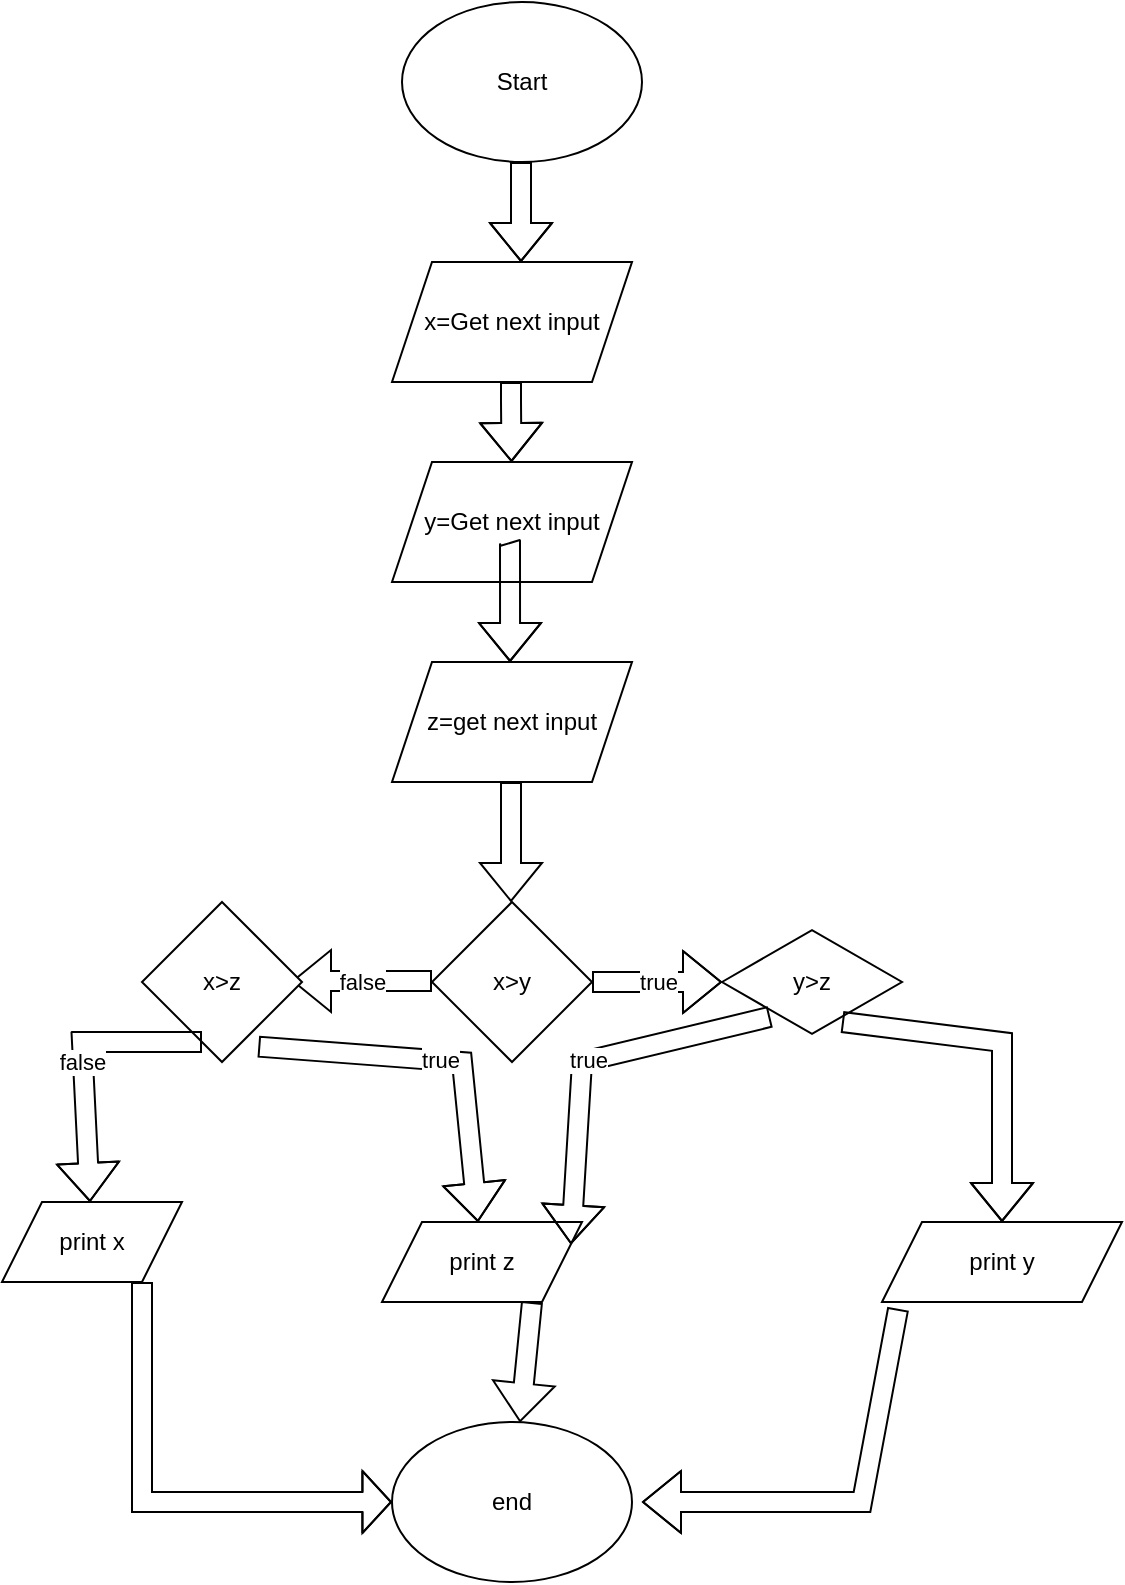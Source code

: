 <mxfile version="20.5.2" type="device" pages="9"><diagram id="-dMUad-YNCUup-ZKUG0Q" name="Page-1"><mxGraphModel dx="1038" dy="571" grid="1" gridSize="10" guides="1" tooltips="1" connect="1" arrows="1" fold="1" page="1" pageScale="1" pageWidth="850" pageHeight="1100" math="0" shadow="0"><root><mxCell id="0"/><mxCell id="1" parent="0"/><mxCell id="Z3Kh3vRhXJG_Rmbaeol9-1" value="Start" style="ellipse;whiteSpace=wrap;html=1;" parent="1" vertex="1"><mxGeometry x="310" y="20" width="120" height="80" as="geometry"/></mxCell><mxCell id="Z3Kh3vRhXJG_Rmbaeol9-5" value="" style="shape=flexArrow;endArrow=classic;html=1;rounded=0;" parent="1" edge="1"><mxGeometry width="50" height="50" relative="1" as="geometry"><mxPoint x="369.5" y="100" as="sourcePoint"/><mxPoint x="369.5" y="150" as="targetPoint"/><Array as="points"><mxPoint x="369.5" y="120"/></Array></mxGeometry></mxCell><mxCell id="Z3Kh3vRhXJG_Rmbaeol9-6" value="x=Get next input" style="shape=parallelogram;perimeter=parallelogramPerimeter;whiteSpace=wrap;html=1;fixedSize=1;" parent="1" vertex="1"><mxGeometry x="305" y="150" width="120" height="60" as="geometry"/></mxCell><mxCell id="Z3Kh3vRhXJG_Rmbaeol9-7" value="" style="shape=flexArrow;endArrow=classic;html=1;rounded=0;" parent="1" target="Z3Kh3vRhXJG_Rmbaeol9-8" edge="1"><mxGeometry width="50" height="50" relative="1" as="geometry"><mxPoint x="364.5" y="210" as="sourcePoint"/><mxPoint x="364.5" y="260" as="targetPoint"/><Array as="points"><mxPoint x="364.5" y="220"/></Array></mxGeometry></mxCell><mxCell id="Z3Kh3vRhXJG_Rmbaeol9-8" value="y=Get next input" style="shape=parallelogram;perimeter=parallelogramPerimeter;whiteSpace=wrap;html=1;fixedSize=1;" parent="1" vertex="1"><mxGeometry x="305" y="250" width="120" height="60" as="geometry"/></mxCell><mxCell id="Z3Kh3vRhXJG_Rmbaeol9-9" value="" style="shape=flexArrow;endArrow=classic;html=1;rounded=0;entryX=0.492;entryY=0;entryDx=0;entryDy=0;entryPerimeter=0;" parent="1" target="Z3Kh3vRhXJG_Rmbaeol9-10" edge="1"><mxGeometry width="50" height="50" relative="1" as="geometry"><mxPoint x="364" y="290" as="sourcePoint"/><mxPoint x="364" y="330" as="targetPoint"/><Array as="points"><mxPoint x="370" y="310"/><mxPoint x="364" y="290"/></Array></mxGeometry></mxCell><mxCell id="Z3Kh3vRhXJG_Rmbaeol9-10" value="z=get next input" style="shape=parallelogram;perimeter=parallelogramPerimeter;whiteSpace=wrap;html=1;fixedSize=1;" parent="1" vertex="1"><mxGeometry x="305" y="350" width="120" height="60" as="geometry"/></mxCell><mxCell id="Z3Kh3vRhXJG_Rmbaeol9-11" value="" style="shape=flexArrow;endArrow=classic;html=1;rounded=0;" parent="1" edge="1"><mxGeometry width="50" height="50" relative="1" as="geometry"><mxPoint x="364.5" y="410" as="sourcePoint"/><mxPoint x="364.5" y="470" as="targetPoint"/></mxGeometry></mxCell><mxCell id="Z3Kh3vRhXJG_Rmbaeol9-14" value="x&amp;gt;y" style="rhombus;whiteSpace=wrap;html=1;" parent="1" vertex="1"><mxGeometry x="325" y="470" width="80" height="80" as="geometry"/></mxCell><mxCell id="Z3Kh3vRhXJG_Rmbaeol9-16" value="true" style="shape=flexArrow;endArrow=classic;html=1;rounded=0;" parent="1" edge="1"><mxGeometry width="50" height="50" relative="1" as="geometry"><mxPoint x="405" y="510" as="sourcePoint"/><mxPoint x="470" y="510" as="targetPoint"/><Array as="points"><mxPoint x="430" y="510"/></Array></mxGeometry></mxCell><mxCell id="Z3Kh3vRhXJG_Rmbaeol9-17" value="y&amp;gt;z" style="html=1;whiteSpace=wrap;aspect=fixed;shape=isoRectangle;" parent="1" vertex="1"><mxGeometry x="470" y="483" width="90" height="54" as="geometry"/></mxCell><mxCell id="Z3Kh3vRhXJG_Rmbaeol9-20" value="false" style="shape=flexArrow;endArrow=classic;html=1;rounded=0;" parent="1" edge="1"><mxGeometry width="50" height="50" relative="1" as="geometry"><mxPoint x="325" y="509.5" as="sourcePoint"/><mxPoint x="255" y="509.5" as="targetPoint"/></mxGeometry></mxCell><mxCell id="Z3Kh3vRhXJG_Rmbaeol9-21" value="x&amp;gt;z" style="rhombus;whiteSpace=wrap;html=1;" parent="1" vertex="1"><mxGeometry x="180" y="470" width="80" height="80" as="geometry"/></mxCell><mxCell id="Z3Kh3vRhXJG_Rmbaeol9-25" value="true" style="shape=flexArrow;endArrow=classic;html=1;rounded=0;exitX=0.727;exitY=0.904;exitDx=0;exitDy=0;exitPerimeter=0;" parent="1" source="Z3Kh3vRhXJG_Rmbaeol9-21" target="Z3Kh3vRhXJG_Rmbaeol9-26" edge="1"><mxGeometry width="50" height="50" relative="1" as="geometry"><mxPoint x="219.5" y="550" as="sourcePoint"/><mxPoint x="340" y="660" as="targetPoint"/><Array as="points"><mxPoint x="340" y="550"/></Array></mxGeometry></mxCell><mxCell id="Z3Kh3vRhXJG_Rmbaeol9-26" value="print z" style="shape=parallelogram;perimeter=parallelogramPerimeter;whiteSpace=wrap;html=1;fixedSize=1;" parent="1" vertex="1"><mxGeometry x="300" y="630" width="100" height="40" as="geometry"/></mxCell><mxCell id="Z3Kh3vRhXJG_Rmbaeol9-27" value="false" style="shape=flexArrow;endArrow=classic;html=1;rounded=0;" parent="1" target="Z3Kh3vRhXJG_Rmbaeol9-28" edge="1"><mxGeometry width="50" height="50" relative="1" as="geometry"><mxPoint x="210" y="540" as="sourcePoint"/><mxPoint x="170" y="630" as="targetPoint"/><Array as="points"><mxPoint x="150" y="540"/></Array></mxGeometry></mxCell><mxCell id="Z3Kh3vRhXJG_Rmbaeol9-28" value="print x" style="shape=parallelogram;perimeter=parallelogramPerimeter;whiteSpace=wrap;html=1;fixedSize=1;" parent="1" vertex="1"><mxGeometry x="110" y="620" width="90" height="40" as="geometry"/></mxCell><mxCell id="Z3Kh3vRhXJG_Rmbaeol9-30" value="true" style="shape=flexArrow;endArrow=classic;html=1;rounded=0;entryX=1;entryY=0.25;entryDx=0;entryDy=0;exitX=0.268;exitY=0.823;exitDx=0;exitDy=0;exitPerimeter=0;" parent="1" source="Z3Kh3vRhXJG_Rmbaeol9-17" target="Z3Kh3vRhXJG_Rmbaeol9-26" edge="1"><mxGeometry width="50" height="50" relative="1" as="geometry"><mxPoint x="470" y="600" as="sourcePoint"/><mxPoint x="520" y="550" as="targetPoint"/><Array as="points"><mxPoint x="400" y="550"/></Array></mxGeometry></mxCell><mxCell id="Z3Kh3vRhXJG_Rmbaeol9-32" value="" style="shape=flexArrow;endArrow=classic;html=1;rounded=0;" parent="1" target="Z3Kh3vRhXJG_Rmbaeol9-33" edge="1"><mxGeometry width="50" height="50" relative="1" as="geometry"><mxPoint x="530" y="530" as="sourcePoint"/><mxPoint x="610" y="640" as="targetPoint"/><Array as="points"><mxPoint x="610" y="540"/></Array></mxGeometry></mxCell><mxCell id="Z3Kh3vRhXJG_Rmbaeol9-33" value="print y" style="shape=parallelogram;perimeter=parallelogramPerimeter;whiteSpace=wrap;html=1;fixedSize=1;" parent="1" vertex="1"><mxGeometry x="550" y="630" width="120" height="40" as="geometry"/></mxCell><mxCell id="Z3Kh3vRhXJG_Rmbaeol9-34" value="" style="shape=flexArrow;endArrow=classic;html=1;rounded=0;width=10;endSize=4.43;" parent="1" target="Z3Kh3vRhXJG_Rmbaeol9-35" edge="1"><mxGeometry width="50" height="50" relative="1" as="geometry"><mxPoint x="180" y="660" as="sourcePoint"/><mxPoint x="280" y="750" as="targetPoint"/><Array as="points"><mxPoint x="180" y="770"/></Array></mxGeometry></mxCell><mxCell id="Z3Kh3vRhXJG_Rmbaeol9-35" value="end" style="ellipse;whiteSpace=wrap;html=1;" parent="1" vertex="1"><mxGeometry x="305" y="730" width="120" height="80" as="geometry"/></mxCell><mxCell id="Z3Kh3vRhXJG_Rmbaeol9-36" value="" style="shape=flexArrow;endArrow=classic;html=1;rounded=0;exitX=0.067;exitY=1.085;exitDx=0;exitDy=0;exitPerimeter=0;" parent="1" source="Z3Kh3vRhXJG_Rmbaeol9-33" edge="1"><mxGeometry width="50" height="50" relative="1" as="geometry"><mxPoint x="520" y="740" as="sourcePoint"/><mxPoint x="430" y="770" as="targetPoint"/><Array as="points"><mxPoint x="540" y="770"/></Array></mxGeometry></mxCell><mxCell id="Z3Kh3vRhXJG_Rmbaeol9-37" value="" style="shape=flexArrow;endArrow=classic;html=1;rounded=0;exitX=0.75;exitY=1;exitDx=0;exitDy=0;" parent="1" source="Z3Kh3vRhXJG_Rmbaeol9-26" target="Z3Kh3vRhXJG_Rmbaeol9-35" edge="1"><mxGeometry width="50" height="50" relative="1" as="geometry"><mxPoint x="400" y="620" as="sourcePoint"/><mxPoint x="450" y="570" as="targetPoint"/></mxGeometry></mxCell></root></mxGraphModel></diagram><diagram id="rH_0qBGFqx-pp1m3YfpV" name="Page-2"><mxGraphModel dx="1038" dy="571" grid="1" gridSize="10" guides="1" tooltips="1" connect="1" arrows="1" fold="1" page="1" pageScale="1" pageWidth="850" pageHeight="1100" math="0" shadow="0"><root><mxCell id="0"/><mxCell id="1" parent="0"/><mxCell id="4qrjw7hXALjCxkHHjWaT-1" value="begin" style="ellipse;whiteSpace=wrap;html=1;" parent="1" vertex="1"><mxGeometry x="305" y="10" width="120" height="60" as="geometry"/></mxCell><mxCell id="4qrjw7hXALjCxkHHjWaT-6" value="intput x" style="shape=parallelogram;perimeter=parallelogramPerimeter;whiteSpace=wrap;html=1;fixedSize=1;" parent="1" vertex="1"><mxGeometry x="305" y="120" width="120" height="60" as="geometry"/></mxCell><mxCell id="4qrjw7hXALjCxkHHjWaT-8" value="input y" style="shape=parallelogram;perimeter=parallelogramPerimeter;whiteSpace=wrap;html=1;fixedSize=1;" parent="1" vertex="1"><mxGeometry x="300" y="230" width="120.5" height="40" as="geometry"/></mxCell><mxCell id="TpC70jfWWfwoQWkagWpw-7" value="" style="shape=flexArrow;endArrow=classic;html=1;rounded=0;" parent="1" edge="1"><mxGeometry width="50" height="50" relative="1" as="geometry"><mxPoint x="364.5" y="70" as="sourcePoint"/><mxPoint x="364.5" y="120" as="targetPoint"/></mxGeometry></mxCell><mxCell id="Qd5fKWlh0Zfi6cQz8J4T-1" value="" style="shape=flexArrow;endArrow=classic;html=1;rounded=0;" parent="1" edge="1"><mxGeometry width="50" height="50" relative="1" as="geometry"><mxPoint x="359.75" y="180" as="sourcePoint"/><mxPoint x="359.75" y="230" as="targetPoint"/></mxGeometry></mxCell><mxCell id="Qd5fKWlh0Zfi6cQz8J4T-2" value="" style="shape=flexArrow;endArrow=classic;html=1;rounded=0;" parent="1" target="Qd5fKWlh0Zfi6cQz8J4T-3" edge="1"><mxGeometry width="50" height="50" relative="1" as="geometry"><mxPoint x="359.75" y="270" as="sourcePoint"/><mxPoint x="359.75" y="340" as="targetPoint"/></mxGeometry></mxCell><mxCell id="Qd5fKWlh0Zfi6cQz8J4T-3" value="input x0" style="shape=parallelogram;perimeter=parallelogramPerimeter;whiteSpace=wrap;html=1;fixedSize=1;" parent="1" vertex="1"><mxGeometry x="299.75" y="310" width="120" height="60" as="geometry"/></mxCell><mxCell id="Qd5fKWlh0Zfi6cQz8J4T-4" value="" style="shape=flexArrow;endArrow=classic;html=1;rounded=0;" parent="1" target="Qd5fKWlh0Zfi6cQz8J4T-5" edge="1"><mxGeometry width="50" height="50" relative="1" as="geometry"><mxPoint x="359.25" y="370" as="sourcePoint"/><mxPoint x="359.25" y="420" as="targetPoint"/></mxGeometry></mxCell><mxCell id="Qd5fKWlh0Zfi6cQz8J4T-5" value="intput y0" style="shape=parallelogram;perimeter=parallelogramPerimeter;whiteSpace=wrap;html=1;fixedSize=1;" parent="1" vertex="1"><mxGeometry x="299.25" y="400" width="120" height="50" as="geometry"/></mxCell><mxCell id="Qd5fKWlh0Zfi6cQz8J4T-6" value="" style="shape=flexArrow;endArrow=classic;html=1;rounded=0;" parent="1" target="Qd5fKWlh0Zfi6cQz8J4T-7" edge="1"><mxGeometry width="50" height="50" relative="1" as="geometry"><mxPoint x="358.75" y="450" as="sourcePoint"/><mxPoint x="359" y="500" as="targetPoint"/></mxGeometry></mxCell><mxCell id="Qd5fKWlh0Zfi6cQz8J4T-7" value="input R" style="shape=parallelogram;perimeter=parallelogramPerimeter;whiteSpace=wrap;html=1;fixedSize=1;" parent="1" vertex="1"><mxGeometry x="299" y="490" width="120" height="40" as="geometry"/></mxCell><mxCell id="Qd5fKWlh0Zfi6cQz8J4T-8" value="" style="shape=flexArrow;endArrow=classic;html=1;rounded=0;" parent="1" edge="1"><mxGeometry width="50" height="50" relative="1" as="geometry"><mxPoint x="359.75" y="530" as="sourcePoint"/><mxPoint x="359.825" y="560" as="targetPoint"/></mxGeometry></mxCell><mxCell id="j3hJ7karJ4Jn7bzZDGBa-8" value="" style="edgeStyle=orthogonalEdgeStyle;rounded=0;orthogonalLoop=1;jettySize=auto;html=1;" parent="1" source="d9AHa1paziJcgcGZ6BS4-1" target="j3hJ7karJ4Jn7bzZDGBa-3" edge="1"><mxGeometry relative="1" as="geometry"/></mxCell><mxCell id="d9AHa1paziJcgcGZ6BS4-1" value="sqrt( x-x0)(x-x0)+ (y-y0)(y-y0) ) &amp;lt;=R" style="rhombus;whiteSpace=wrap;html=1;" parent="1" vertex="1"><mxGeometry x="254.25" y="560" width="211" height="170" as="geometry"/></mxCell><mxCell id="OStUtBPOPDzuMTDD2v4w-1" value="" style="shape=flexArrow;endArrow=classic;html=1;rounded=0;" parent="1" edge="1"><mxGeometry width="50" height="50" relative="1" as="geometry"><mxPoint x="465.25" y="644.5" as="sourcePoint"/><mxPoint x="630" y="645" as="targetPoint"/></mxGeometry></mxCell><mxCell id="OStUtBPOPDzuMTDD2v4w-2" value="&amp;nbsp;true" style="edgeLabel;html=1;align=center;verticalAlign=middle;resizable=0;points=[];" parent="OStUtBPOPDzuMTDD2v4w-1" vertex="1" connectable="0"><mxGeometry x="-0.182" relative="1" as="geometry"><mxPoint as="offset"/></mxGeometry></mxCell><mxCell id="j3hJ7karJ4Jn7bzZDGBa-2" value="false" style="shape=flexArrow;endArrow=classic;html=1;rounded=0;" parent="1" target="j3hJ7karJ4Jn7bzZDGBa-3" edge="1"><mxGeometry width="50" height="50" relative="1" as="geometry"><mxPoint x="254.25" y="644.5" as="sourcePoint"/><mxPoint x="164.25" y="644.5" as="targetPoint"/></mxGeometry></mxCell><mxCell id="j3hJ7karJ4Jn7bzZDGBa-3" value="print a outside the circle" style="shape=parallelogram;perimeter=parallelogramPerimeter;whiteSpace=wrap;html=1;fixedSize=1;" parent="1" vertex="1"><mxGeometry x="104.25" y="614.5" width="120" height="60" as="geometry"/></mxCell><mxCell id="j3hJ7karJ4Jn7bzZDGBa-4" value="" style="shape=flexArrow;endArrow=classic;html=1;rounded=0;entryX=0.035;entryY=0.697;entryDx=0;entryDy=0;entryPerimeter=0;" parent="1" target="j3hJ7karJ4Jn7bzZDGBa-7" edge="1"><mxGeometry width="50" height="50" relative="1" as="geometry"><mxPoint x="163.75" y="674.5" as="sourcePoint"/><mxPoint x="350" y="920" as="targetPoint"/><Array as="points"><mxPoint x="160" y="936"/></Array></mxGeometry></mxCell><mxCell id="j3hJ7karJ4Jn7bzZDGBa-7" value="end" style="ellipse;whiteSpace=wrap;html=1;" parent="1" vertex="1"><mxGeometry x="320" y="880" width="120" height="80" as="geometry"/></mxCell><mxCell id="VfB0Q8qTkAyt0d12sZVM-4" value="sqrt( x-x0)(x-x0)+ (y-y0)(y-y0) ) =R" style="rhombus;whiteSpace=wrap;html=1;" parent="1" vertex="1"><mxGeometry x="620" y="586.75" width="140" height="115.5" as="geometry"/></mxCell><mxCell id="VfB0Q8qTkAyt0d12sZVM-5" value="true" style="shape=flexArrow;endArrow=classic;html=1;rounded=0;width=14;endSize=5.09;" parent="1" target="VfB0Q8qTkAyt0d12sZVM-6" edge="1"><mxGeometry width="50" height="50" relative="1" as="geometry"><mxPoint x="750" y="660" as="sourcePoint"/><mxPoint x="750.5" y="777.75" as="targetPoint"/><Array as="points"/></mxGeometry></mxCell><mxCell id="VfB0Q8qTkAyt0d12sZVM-6" value="print A on the circle" style="shape=parallelogram;perimeter=parallelogramPerimeter;whiteSpace=wrap;html=1;fixedSize=1;" parent="1" vertex="1"><mxGeometry x="690.5" y="747.75" width="120" height="60" as="geometry"/></mxCell><mxCell id="VfB0Q8qTkAyt0d12sZVM-7" value="" style="shape=flexArrow;endArrow=classic;html=1;rounded=0;" parent="1" target="VfB0Q8qTkAyt0d12sZVM-8" edge="1"><mxGeometry width="50" height="50" relative="1" as="geometry"><mxPoint x="640" y="660" as="sourcePoint"/><mxPoint x="640" y="740" as="targetPoint"/><Array as="points"><mxPoint x="640" y="680"/></Array></mxGeometry></mxCell><mxCell id="VfB0Q8qTkAyt0d12sZVM-8" value="print A inside the circle" style="shape=parallelogram;perimeter=parallelogramPerimeter;whiteSpace=wrap;html=1;fixedSize=1;" parent="1" vertex="1"><mxGeometry x="570.5" y="747.75" width="120" height="60" as="geometry"/></mxCell><mxCell id="VfB0Q8qTkAyt0d12sZVM-10" value="" style="shape=flexArrow;endArrow=classic;html=1;rounded=0;entryX=0.983;entryY=0.332;entryDx=0;entryDy=0;entryPerimeter=0;" parent="1" target="j3hJ7karJ4Jn7bzZDGBa-7" edge="1"><mxGeometry width="50" height="50" relative="1" as="geometry"><mxPoint x="620" y="807.75" as="sourcePoint"/><mxPoint x="620.5" y="877.75" as="targetPoint"/><Array as="points"><mxPoint x="620" y="907"/></Array></mxGeometry></mxCell><mxCell id="VfB0Q8qTkAyt0d12sZVM-11" value="" style="shape=flexArrow;endArrow=classic;html=1;rounded=0;entryX=0.983;entryY=0.703;entryDx=0;entryDy=0;entryPerimeter=0;" parent="1" target="j3hJ7karJ4Jn7bzZDGBa-7" edge="1"><mxGeometry width="50" height="50" relative="1" as="geometry"><mxPoint x="740" y="807.75" as="sourcePoint"/><mxPoint x="740" y="970" as="targetPoint"/><Array as="points"><mxPoint x="740" y="940"/></Array></mxGeometry></mxCell></root></mxGraphModel></diagram><diagram id="4691ordx9gCq2oY2Xf3t" name="Page-3"><mxGraphModel dx="1888" dy="571" grid="1" gridSize="10" guides="1" tooltips="1" connect="1" arrows="1" fold="1" page="1" pageScale="1" pageWidth="850" pageHeight="1100" math="0" shadow="0"><root><mxCell id="0"/><mxCell id="1" parent="0"/><mxCell id="KvOe47UsM_935gyaoiIF-2" value="begin" style="ellipse;whiteSpace=wrap;html=1;" parent="1" vertex="1"><mxGeometry x="350" y="30" width="90" height="50" as="geometry"/></mxCell><mxCell id="_gIW0WnEBB_5JYSI4tle-1" value="" style="shape=flexArrow;endArrow=classic;html=1;rounded=0;" parent="1" target="_gIW0WnEBB_5JYSI4tle-2" edge="1"><mxGeometry width="50" height="50" relative="1" as="geometry"><mxPoint x="394.5" y="80" as="sourcePoint"/><mxPoint x="395" y="140" as="targetPoint"/></mxGeometry></mxCell><mxCell id="_gIW0WnEBB_5JYSI4tle-2" value="intput a" style="shape=parallelogram;perimeter=parallelogramPerimeter;whiteSpace=wrap;html=1;fixedSize=1;" parent="1" vertex="1"><mxGeometry x="335" y="110" width="120" height="50" as="geometry"/></mxCell><mxCell id="hf-mg1YDY4uNAomvZfX2-1" value="" style="shape=flexArrow;endArrow=classic;html=1;rounded=0;" parent="1" target="hf-mg1YDY4uNAomvZfX2-2" edge="1"><mxGeometry width="50" height="50" relative="1" as="geometry"><mxPoint x="394.5" y="160" as="sourcePoint"/><mxPoint x="395" y="210" as="targetPoint"/></mxGeometry></mxCell><mxCell id="hf-mg1YDY4uNAomvZfX2-2" value="input b" style="shape=parallelogram;perimeter=parallelogramPerimeter;whiteSpace=wrap;html=1;fixedSize=1;" parent="1" vertex="1"><mxGeometry x="335" y="190" width="120" height="50" as="geometry"/></mxCell><mxCell id="hf-mg1YDY4uNAomvZfX2-3" value="" style="shape=flexArrow;endArrow=classic;html=1;rounded=0;" parent="1" target="hf-mg1YDY4uNAomvZfX2-4" edge="1"><mxGeometry width="50" height="50" relative="1" as="geometry"><mxPoint x="394.5" y="240" as="sourcePoint"/><mxPoint x="395" y="280" as="targetPoint"/></mxGeometry></mxCell><mxCell id="hf-mg1YDY4uNAomvZfX2-4" value="input c" style="shape=parallelogram;perimeter=parallelogramPerimeter;whiteSpace=wrap;html=1;fixedSize=1;" parent="1" vertex="1"><mxGeometry x="335" y="280" width="120" height="50" as="geometry"/></mxCell><mxCell id="hf-mg1YDY4uNAomvZfX2-6" value="" style="shape=flexArrow;endArrow=classic;html=1;rounded=0;" parent="1" target="hf-mg1YDY4uNAomvZfX2-7" edge="1"><mxGeometry width="50" height="50" relative="1" as="geometry"><mxPoint x="390" y="330" as="sourcePoint"/><mxPoint x="390" y="390" as="targetPoint"/></mxGeometry></mxCell><mxCell id="hf-mg1YDY4uNAomvZfX2-7" value="a=0" style="rhombus;whiteSpace=wrap;html=1;" parent="1" vertex="1"><mxGeometry x="350" y="370" width="80" height="60" as="geometry"/></mxCell><mxCell id="qhRrX5GuoAAx9nD5bwlp-1" value="" style="shape=flexArrow;endArrow=classic;html=1;rounded=0;" parent="1" edge="1"><mxGeometry width="50" height="50" relative="1" as="geometry"><mxPoint x="430" y="399.5" as="sourcePoint"/><mxPoint x="490" y="399.5" as="targetPoint"/></mxGeometry></mxCell><mxCell id="wyvV58bGaFARwTp0a5G5-1" value="true" style="edgeStyle=orthogonalEdgeStyle;rounded=0;orthogonalLoop=1;jettySize=auto;html=1;" parent="1" target="hf-mg1YDY4uNAomvZfX2-7" edge="1"><mxGeometry relative="1" as="geometry"><mxPoint x="490" y="400" as="sourcePoint"/></mxGeometry></mxCell><mxCell id="gGs0iL_0rvyNBJmKqoKp-1" value="" style="shape=flexArrow;endArrow=classic;html=1;rounded=0;" parent="1" edge="1"><mxGeometry width="50" height="50" relative="1" as="geometry"><mxPoint x="350" y="399.5" as="sourcePoint"/><mxPoint x="290" y="399.5" as="targetPoint"/></mxGeometry></mxCell><mxCell id="CqxCv4U2H6LbCAHaNVM8-12" value="false" style="edgeLabel;html=1;align=center;verticalAlign=middle;resizable=0;points=[];" parent="gGs0iL_0rvyNBJmKqoKp-1" vertex="1" connectable="0"><mxGeometry x="-0.347" y="1" relative="1" as="geometry"><mxPoint as="offset"/></mxGeometry></mxCell><mxCell id="CqxCv4U2H6LbCAHaNVM8-1" value="delta=b^2-4ac" style="rounded=0;whiteSpace=wrap;html=1;" parent="1" vertex="1"><mxGeometry x="170" y="370" width="120" height="60" as="geometry"/></mxCell><mxCell id="CqxCv4U2H6LbCAHaNVM8-5" value="" style="shape=flexArrow;endArrow=classic;html=1;rounded=0;" parent="1" edge="1"><mxGeometry width="50" height="50" relative="1" as="geometry"><mxPoint x="250" y="430" as="sourcePoint"/><mxPoint x="250" y="490" as="targetPoint"/></mxGeometry></mxCell><mxCell id="CqxCv4U2H6LbCAHaNVM8-6" value="delta&amp;gt;0" style="rhombus;whiteSpace=wrap;html=1;" parent="1" vertex="1"><mxGeometry x="210" y="490" width="80" height="80" as="geometry"/></mxCell><mxCell id="CqxCv4U2H6LbCAHaNVM8-7" value="" style="shape=flexArrow;endArrow=classic;html=1;rounded=0;" parent="1" edge="1"><mxGeometry width="50" height="50" relative="1" as="geometry"><mxPoint x="290" y="529.5" as="sourcePoint"/><mxPoint x="340" y="530" as="targetPoint"/></mxGeometry></mxCell><mxCell id="CqxCv4U2H6LbCAHaNVM8-13" value="true" style="edgeLabel;html=1;align=center;verticalAlign=middle;resizable=0;points=[];" parent="CqxCv4U2H6LbCAHaNVM8-7" vertex="1" connectable="0"><mxGeometry x="-0.424" y="1" relative="1" as="geometry"><mxPoint as="offset"/></mxGeometry></mxCell><mxCell id="CqxCv4U2H6LbCAHaNVM8-8" value="x=-b/c" style="rounded=0;whiteSpace=wrap;html=1;" parent="1" vertex="1"><mxGeometry x="490" y="370" width="120" height="60" as="geometry"/></mxCell><mxCell id="CqxCv4U2H6LbCAHaNVM8-9" value="x1=(-b+sqrt(delta))/(2a)&lt;br&gt;x2=(-b-sqrt(delta))/(2a)" style="rounded=0;whiteSpace=wrap;html=1;" parent="1" vertex="1"><mxGeometry x="340" y="500" width="150" height="60" as="geometry"/></mxCell><mxCell id="CqxCv4U2H6LbCAHaNVM8-11" value="false" style="shape=singleArrow;whiteSpace=wrap;html=1;arrowWidth=0.4;arrowSize=0.4;rotation=-180;" parent="1" vertex="1"><mxGeometry x="150" y="515" width="60" height="30" as="geometry"/></mxCell><mxCell id="CqxCv4U2H6LbCAHaNVM8-14" value="delta=0" style="rhombus;whiteSpace=wrap;html=1;" parent="1" vertex="1"><mxGeometry x="70" y="490" width="80" height="80" as="geometry"/></mxCell><mxCell id="CqxCv4U2H6LbCAHaNVM8-15" value="" style="shape=flexArrow;endArrow=classic;html=1;rounded=0;" parent="1" edge="1"><mxGeometry width="50" height="50" relative="1" as="geometry"><mxPoint x="109.5" y="570" as="sourcePoint"/><mxPoint x="109.5" y="630" as="targetPoint"/></mxGeometry></mxCell><mxCell id="CqxCv4U2H6LbCAHaNVM8-16" value="false" style="edgeLabel;html=1;align=center;verticalAlign=middle;resizable=0;points=[];" parent="CqxCv4U2H6LbCAHaNVM8-15" vertex="1" connectable="0"><mxGeometry x="-0.647" y="-1" relative="1" as="geometry"><mxPoint as="offset"/></mxGeometry></mxCell><mxCell id="CqxCv4U2H6LbCAHaNVM8-20" value="" style="shape=flexArrow;endArrow=classic;html=1;rounded=0;" parent="1" edge="1"><mxGeometry width="50" height="50" relative="1" as="geometry"><mxPoint x="70" y="529.5" as="sourcePoint"/><mxPoint x="40" y="630" as="targetPoint"/><Array as="points"><mxPoint x="40" y="530"/></Array></mxGeometry></mxCell><mxCell id="CqxCv4U2H6LbCAHaNVM8-22" value="true" style="edgeLabel;html=1;align=center;verticalAlign=middle;resizable=0;points=[];" parent="CqxCv4U2H6LbCAHaNVM8-20" vertex="1" connectable="0"><mxGeometry x="-0.068" y="4" relative="1" as="geometry"><mxPoint as="offset"/></mxGeometry></mxCell><mxCell id="CqxCv4U2H6LbCAHaNVM8-21" value="x=-b/2a" style="rounded=0;whiteSpace=wrap;html=1;" parent="1" vertex="1"><mxGeometry x="-10" y="630" width="80" height="60" as="geometry"/></mxCell><mxCell id="CqxCv4U2H6LbCAHaNVM8-23" value="&lt;br&gt;&lt;span style=&quot;color: rgb(0, 0, 0); font-family: Helvetica; font-size: 12px; font-style: normal; font-variant-ligatures: normal; font-variant-caps: normal; font-weight: 400; letter-spacing: normal; orphans: 2; text-align: center; text-indent: 0px; text-transform: none; widows: 2; word-spacing: 0px; -webkit-text-stroke-width: 0px; background-color: rgb(248, 249, 250); text-decoration-thickness: initial; text-decoration-style: initial; text-decoration-color: initial; float: none; display: inline !important;&quot;&gt;x1=(-b+i*sqrt(delta))/(2a)&lt;/span&gt;&lt;br style=&quot;color: rgb(0, 0, 0); font-family: Helvetica; font-size: 12px; font-style: normal; font-variant-ligatures: normal; font-variant-caps: normal; font-weight: 400; letter-spacing: normal; orphans: 2; text-align: center; text-indent: 0px; text-transform: none; widows: 2; word-spacing: 0px; -webkit-text-stroke-width: 0px; background-color: rgb(248, 249, 250); text-decoration-thickness: initial; text-decoration-style: initial; text-decoration-color: initial;&quot;&gt;&lt;span style=&quot;color: rgb(0, 0, 0); font-family: Helvetica; font-size: 12px; font-style: normal; font-variant-ligatures: normal; font-variant-caps: normal; font-weight: 400; letter-spacing: normal; orphans: 2; text-align: center; text-indent: 0px; text-transform: none; widows: 2; word-spacing: 0px; -webkit-text-stroke-width: 0px; background-color: rgb(248, 249, 250); text-decoration-thickness: initial; text-decoration-style: initial; text-decoration-color: initial; float: none; display: inline !important;&quot;&gt;x2=(-b-i*sqrt(delta))/(2a)&lt;/span&gt;&lt;br&gt;" style="rounded=0;whiteSpace=wrap;html=1;" parent="1" vertex="1"><mxGeometry x="90" y="630" width="140" height="60" as="geometry"/></mxCell><mxCell id="CqxCv4U2H6LbCAHaNVM8-24" value="" style="shape=flexArrow;endArrow=classic;html=1;rounded=0;" parent="1" target="CqxCv4U2H6LbCAHaNVM8-29" edge="1"><mxGeometry width="50" height="50" relative="1" as="geometry"><mxPoint x="29.5" y="690" as="sourcePoint"/><mxPoint x="29.5" y="760" as="targetPoint"/><Array as="points"><mxPoint x="30" y="840"/></Array></mxGeometry></mxCell><mxCell id="CqxCv4U2H6LbCAHaNVM8-25" value="" style="shape=flexArrow;endArrow=classic;html=1;rounded=0;" parent="1" edge="1"><mxGeometry width="50" height="50" relative="1" as="geometry"><mxPoint x="560" y="430" as="sourcePoint"/><mxPoint x="390" y="840" as="targetPoint"/><Array as="points"><mxPoint x="560" y="440"/><mxPoint x="560" y="840"/></Array></mxGeometry></mxCell><mxCell id="CqxCv4U2H6LbCAHaNVM8-26" value="" style="shape=flexArrow;endArrow=classic;html=1;rounded=0;exitX=1;exitY=0.5;exitDx=0;exitDy=0;" parent="1" source="CqxCv4U2H6LbCAHaNVM8-23" target="CqxCv4U2H6LbCAHaNVM8-27" edge="1"><mxGeometry width="50" height="50" relative="1" as="geometry"><mxPoint x="230" y="690" as="sourcePoint"/><mxPoint x="280" y="660" as="targetPoint"/></mxGeometry></mxCell><mxCell id="CqxCv4U2H6LbCAHaNVM8-27" value="printf x1&lt;br&gt;printf x2" style="shape=parallelogram;perimeter=parallelogramPerimeter;whiteSpace=wrap;html=1;fixedSize=1;" parent="1" vertex="1"><mxGeometry x="350" y="630" width="120" height="60" as="geometry"/></mxCell><mxCell id="CqxCv4U2H6LbCAHaNVM8-28" value="" style="shape=flexArrow;endArrow=classic;html=1;rounded=0;entryX=0.343;entryY=0.017;entryDx=0;entryDy=0;entryPerimeter=0;width=23;endSize=9.18;exitX=0.347;exitY=1.037;exitDx=0;exitDy=0;exitPerimeter=0;" parent="1" source="CqxCv4U2H6LbCAHaNVM8-9" target="CqxCv4U2H6LbCAHaNVM8-27" edge="1"><mxGeometry width="50" height="50" relative="1" as="geometry"><mxPoint x="390" y="610" as="sourcePoint"/><mxPoint x="440" y="560" as="targetPoint"/></mxGeometry></mxCell><mxCell id="CqxCv4U2H6LbCAHaNVM8-29" value="print x" style="shape=parallelogram;perimeter=parallelogramPerimeter;whiteSpace=wrap;html=1;fixedSize=1;" parent="1" vertex="1"><mxGeometry x="270" y="810" width="120" height="60" as="geometry"/></mxCell><mxCell id="CqxCv4U2H6LbCAHaNVM8-31" value="end" style="ellipse;whiteSpace=wrap;html=1;" parent="1" vertex="1"><mxGeometry x="270" y="950" width="120" height="80" as="geometry"/></mxCell><mxCell id="CqxCv4U2H6LbCAHaNVM8-32" value="" style="shape=flexArrow;endArrow=classic;html=1;rounded=0;entryX=0.5;entryY=0;entryDx=0;entryDy=0;exitX=0.5;exitY=1;exitDx=0;exitDy=0;" parent="1" source="CqxCv4U2H6LbCAHaNVM8-29" target="CqxCv4U2H6LbCAHaNVM8-31" edge="1"><mxGeometry width="50" height="50" relative="1" as="geometry"><mxPoint x="310" y="930" as="sourcePoint"/><mxPoint x="360" y="880" as="targetPoint"/></mxGeometry></mxCell><mxCell id="CqxCv4U2H6LbCAHaNVM8-33" value="" style="shape=flexArrow;endArrow=classic;html=1;rounded=0;exitX=0.75;exitY=1;exitDx=0;exitDy=0;entryX=1;entryY=0.5;entryDx=0;entryDy=0;" parent="1" source="CqxCv4U2H6LbCAHaNVM8-27" target="CqxCv4U2H6LbCAHaNVM8-31" edge="1"><mxGeometry width="50" height="50" relative="1" as="geometry"><mxPoint x="440" y="960" as="sourcePoint"/><mxPoint x="440" y="1000" as="targetPoint"/><Array as="points"><mxPoint x="440" y="990"/></Array></mxGeometry></mxCell></root></mxGraphModel></diagram><diagram id="Zp9-x8bPGbpsCe6ruxY9" name="Page-4"><mxGraphModel dx="1038" dy="571" grid="1" gridSize="10" guides="1" tooltips="1" connect="1" arrows="1" fold="1" page="1" pageScale="1" pageWidth="850" pageHeight="1100" math="0" shadow="0"><root><mxCell id="0"/><mxCell id="1" parent="0"/><mxCell id="mKvQ9-vMB7d33z8ly6w4-1" value="begin" style="ellipse;whiteSpace=wrap;html=1;" parent="1" vertex="1"><mxGeometry x="320" width="90" height="80" as="geometry"/></mxCell><mxCell id="mKvQ9-vMB7d33z8ly6w4-2" value="" style="shape=flexArrow;endArrow=classic;html=1;rounded=0;" parent="1" edge="1"><mxGeometry width="50" height="50" relative="1" as="geometry"><mxPoint x="364.5" y="80" as="sourcePoint"/><mxPoint x="364.5" y="140" as="targetPoint"/></mxGeometry></mxCell><mxCell id="mKvQ9-vMB7d33z8ly6w4-3" style="edgeStyle=orthogonalEdgeStyle;rounded=0;orthogonalLoop=1;jettySize=auto;html=1;exitX=0.5;exitY=1;exitDx=0;exitDy=0;" parent="1" source="mKvQ9-vMB7d33z8ly6w4-1" target="mKvQ9-vMB7d33z8ly6w4-1" edge="1"><mxGeometry relative="1" as="geometry"/></mxCell><mxCell id="mKvQ9-vMB7d33z8ly6w4-4" value="input n" style="shape=parallelogram;perimeter=parallelogramPerimeter;whiteSpace=wrap;html=1;fixedSize=1;" parent="1" vertex="1"><mxGeometry x="305" y="140" width="120" height="60" as="geometry"/></mxCell><mxCell id="yZ7p_X9uOq_A4BMf820v-2" value="" style="shape=flexArrow;endArrow=classic;html=1;rounded=0;" parent="1" edge="1"><mxGeometry width="50" height="50" relative="1" as="geometry"><mxPoint x="364.5" y="200" as="sourcePoint"/><mxPoint x="365" y="250" as="targetPoint"/></mxGeometry></mxCell><mxCell id="yZ7p_X9uOq_A4BMf820v-3" value="i=1" style="rounded=0;whiteSpace=wrap;html=1;" parent="1" vertex="1"><mxGeometry x="315" y="320" width="100" height="30" as="geometry"/></mxCell><mxCell id="yZ7p_X9uOq_A4BMf820v-4" value="" style="shape=flexArrow;endArrow=classic;html=1;rounded=0;" parent="1" edge="1"><mxGeometry width="50" height="50" relative="1" as="geometry"><mxPoint x="365" y="350" as="sourcePoint"/><mxPoint x="364.5" y="390" as="targetPoint"/><Array as="points"><mxPoint x="364.5" y="380"/></Array></mxGeometry></mxCell><mxCell id="yZ7p_X9uOq_A4BMf820v-5" value="i&amp;lt;=n" style="rhombus;whiteSpace=wrap;html=1;" parent="1" vertex="1"><mxGeometry x="325" y="390" width="80" height="80" as="geometry"/></mxCell><mxCell id="x0zlr4wpVI4SydEYLVhX-5" value="i=i+1" style="rounded=0;whiteSpace=wrap;html=1;" vertex="1" parent="1"><mxGeometry x="335" y="520" width="60" height="20" as="geometry"/></mxCell><mxCell id="x0zlr4wpVI4SydEYLVhX-10" value="" style="shape=flexArrow;endArrow=classic;html=1;rounded=0;" edge="1" parent="1"><mxGeometry width="50" height="50" relative="1" as="geometry"><mxPoint x="364.5" y="470" as="sourcePoint"/><mxPoint x="365" y="520" as="targetPoint"/></mxGeometry></mxCell><mxCell id="x0zlr4wpVI4SydEYLVhX-11" value="true" style="edgeLabel;html=1;align=center;verticalAlign=middle;resizable=0;points=[];" vertex="1" connectable="0" parent="x0zlr4wpVI4SydEYLVhX-10"><mxGeometry x="-0.448" y="1" relative="1" as="geometry"><mxPoint as="offset"/></mxGeometry></mxCell><mxCell id="tNLlNUzrOGiWbcHH6Md4-1" value="" style="shape=flexArrow;endArrow=classic;html=1;rounded=0;" edge="1" parent="1"><mxGeometry width="50" height="50" relative="1" as="geometry"><mxPoint x="364.5" y="540" as="sourcePoint"/><mxPoint x="365" y="580" as="targetPoint"/></mxGeometry></mxCell><mxCell id="tNLlNUzrOGiWbcHH6Md4-2" value="input j" style="shape=parallelogram;perimeter=parallelogramPerimeter;whiteSpace=wrap;html=1;fixedSize=1;" vertex="1" parent="1"><mxGeometry x="310" y="580" width="115" height="40" as="geometry"/></mxCell><mxCell id="tNLlNUzrOGiWbcHH6Md4-3" value="" style="shape=flexArrow;endArrow=classic;html=1;rounded=0;exitX=1;exitY=0.5;exitDx=0;exitDy=0;" edge="1" parent="1" source="tNLlNUzrOGiWbcHH6Md4-2"><mxGeometry width="50" height="50" relative="1" as="geometry"><mxPoint x="460" y="620" as="sourcePoint"/><mxPoint x="480" y="550" as="targetPoint"/><Array as="points"><mxPoint x="480" y="600"/></Array></mxGeometry></mxCell><mxCell id="tNLlNUzrOGiWbcHH6Md4-4" value="s=s+j" style="rounded=0;whiteSpace=wrap;html=1;" vertex="1" parent="1"><mxGeometry x="440" y="510" width="90" height="40" as="geometry"/></mxCell><mxCell id="tNLlNUzrOGiWbcHH6Md4-5" value="s=0" style="rounded=0;whiteSpace=wrap;html=1;" vertex="1" parent="1"><mxGeometry x="320" y="250" width="90" height="30" as="geometry"/></mxCell><mxCell id="tNLlNUzrOGiWbcHH6Md4-6" value="" style="shape=flexArrow;endArrow=classic;html=1;rounded=0;" edge="1" parent="1"><mxGeometry width="50" height="50" relative="1" as="geometry"><mxPoint x="364.5" y="280" as="sourcePoint"/><mxPoint x="364.5" y="320" as="targetPoint"/></mxGeometry></mxCell><mxCell id="tNLlNUzrOGiWbcHH6Md4-7" value="" style="shape=flexArrow;endArrow=classic;html=1;rounded=0;exitX=0.5;exitY=0;exitDx=0;exitDy=0;entryX=1;entryY=0.5;entryDx=0;entryDy=0;" edge="1" parent="1" source="tNLlNUzrOGiWbcHH6Md4-4" target="yZ7p_X9uOq_A4BMf820v-5"><mxGeometry width="50" height="50" relative="1" as="geometry"><mxPoint x="470" y="440" as="sourcePoint"/><mxPoint x="470" y="420" as="targetPoint"/><Array as="points"><mxPoint x="485" y="430"/></Array></mxGeometry></mxCell><mxCell id="tNLlNUzrOGiWbcHH6Md4-8" value="" style="shape=flexArrow;endArrow=classic;html=1;rounded=0;exitX=0;exitY=0.5;exitDx=0;exitDy=0;" edge="1" parent="1" source="yZ7p_X9uOq_A4BMf820v-5"><mxGeometry width="50" height="50" relative="1" as="geometry"><mxPoint x="210" y="440" as="sourcePoint"/><mxPoint x="320" y="680" as="targetPoint"/><Array as="points"><mxPoint x="230" y="430"/><mxPoint x="230" y="680"/></Array></mxGeometry></mxCell><mxCell id="tNLlNUzrOGiWbcHH6Md4-9" value="false" style="edgeLabel;html=1;align=center;verticalAlign=middle;resizable=0;points=[];" vertex="1" connectable="0" parent="tNLlNUzrOGiWbcHH6Md4-8"><mxGeometry x="-0.137" relative="1" as="geometry"><mxPoint as="offset"/></mxGeometry></mxCell><mxCell id="tNLlNUzrOGiWbcHH6Md4-10" value="s=s/n" style="rounded=0;whiteSpace=wrap;html=1;" vertex="1" parent="1"><mxGeometry x="320" y="650" width="90" height="60" as="geometry"/></mxCell><mxCell id="tNLlNUzrOGiWbcHH6Md4-11" value="" style="shape=flexArrow;endArrow=classic;html=1;rounded=0;" edge="1" parent="1"><mxGeometry width="50" height="50" relative="1" as="geometry"><mxPoint x="364.5" y="710" as="sourcePoint"/><mxPoint x="365" y="760" as="targetPoint"/></mxGeometry></mxCell><mxCell id="tNLlNUzrOGiWbcHH6Md4-12" value="end" style="ellipse;whiteSpace=wrap;html=1;" vertex="1" parent="1"><mxGeometry x="320" y="760" width="90" height="70" as="geometry"/></mxCell></root></mxGraphModel></diagram><diagram id="xoVrhefYqpahUzk3VEfX" name="Page-5"><mxGraphModel dx="1038" dy="571" grid="1" gridSize="10" guides="1" tooltips="1" connect="1" arrows="1" fold="1" page="1" pageScale="1" pageWidth="850" pageHeight="1100" math="0" shadow="0"><root><mxCell id="0"/><mxCell id="1" parent="0"/><mxCell id="MTbKPTkqlBVvkuo0FHDn-1" value="begin" style="ellipse;whiteSpace=wrap;html=1;" vertex="1" parent="1"><mxGeometry x="350" y="10" width="100" height="60" as="geometry"/></mxCell><mxCell id="MTbKPTkqlBVvkuo0FHDn-2" value="" style="shape=flexArrow;endArrow=classic;html=1;rounded=0;" edge="1" parent="1"><mxGeometry width="50" height="50" relative="1" as="geometry"><mxPoint x="399.5" y="70" as="sourcePoint"/><mxPoint x="399.5" y="120" as="targetPoint"/></mxGeometry></mxCell><mxCell id="SRIriXkZwoO_lP889d-w-1" value="intput a" style="shape=parallelogram;perimeter=parallelogramPerimeter;whiteSpace=wrap;html=1;fixedSize=1;" vertex="1" parent="1"><mxGeometry x="350" y="120" width="110" height="40" as="geometry"/></mxCell><mxCell id="SRIriXkZwoO_lP889d-w-2" value="" style="shape=flexArrow;endArrow=classic;html=1;rounded=0;" edge="1" parent="1"><mxGeometry width="50" height="50" relative="1" as="geometry"><mxPoint x="399.5" y="160" as="sourcePoint"/><mxPoint x="399.5" y="210" as="targetPoint"/></mxGeometry></mxCell><mxCell id="SRIriXkZwoO_lP889d-w-3" value="intput b" style="shape=parallelogram;perimeter=parallelogramPerimeter;whiteSpace=wrap;html=1;fixedSize=1;" vertex="1" parent="1"><mxGeometry x="350" y="210" width="100" height="30" as="geometry"/></mxCell><mxCell id="SRIriXkZwoO_lP889d-w-4" value="" style="shape=flexArrow;endArrow=classic;html=1;rounded=0;" edge="1" parent="1"><mxGeometry width="50" height="50" relative="1" as="geometry"><mxPoint x="399.5" y="240" as="sourcePoint"/><mxPoint x="399.5" y="280" as="targetPoint"/></mxGeometry></mxCell><mxCell id="SRIriXkZwoO_lP889d-w-5" value="input c" style="shape=parallelogram;perimeter=parallelogramPerimeter;whiteSpace=wrap;html=1;fixedSize=1;" vertex="1" parent="1"><mxGeometry x="350" y="280" width="100" height="30" as="geometry"/></mxCell><mxCell id="SRIriXkZwoO_lP889d-w-6" value="a^2=b^2+c^2||&lt;br&gt;b^2=a^2+c^2||&lt;br&gt;c^2=b^2+a^2" style="rhombus;whiteSpace=wrap;html=1;" vertex="1" parent="1"><mxGeometry x="335" y="610" width="130" height="90" as="geometry"/></mxCell><mxCell id="SRIriXkZwoO_lP889d-w-7" value="" style="shape=flexArrow;endArrow=classic;html=1;rounded=0;" edge="1" parent="1"><mxGeometry width="50" height="50" relative="1" as="geometry"><mxPoint x="399.5" y="310" as="sourcePoint"/><mxPoint x="400" y="340" as="targetPoint"/></mxGeometry></mxCell><mxCell id="SRIriXkZwoO_lP889d-w-9" value="a=b||b=c||c=a" style="rhombus;whiteSpace=wrap;html=1;" vertex="1" parent="1"><mxGeometry x="335" y="340" width="130" height="90" as="geometry"/></mxCell><mxCell id="SRIriXkZwoO_lP889d-w-13" value="" style="shape=flexArrow;endArrow=classic;html=1;rounded=0;" edge="1" parent="1"><mxGeometry width="50" height="50" relative="1" as="geometry"><mxPoint x="399.5" y="430" as="sourcePoint"/><mxPoint x="399.5" y="480" as="targetPoint"/></mxGeometry></mxCell><mxCell id="SRIriXkZwoO_lP889d-w-14" value="true" style="edgeLabel;html=1;align=center;verticalAlign=middle;resizable=0;points=[];" vertex="1" connectable="0" parent="SRIriXkZwoO_lP889d-w-13"><mxGeometry x="-0.448" y="1" relative="1" as="geometry"><mxPoint as="offset"/></mxGeometry></mxCell><mxCell id="SRIriXkZwoO_lP889d-w-15" value="" style="shape=flexArrow;endArrow=classic;html=1;rounded=0;exitX=0;exitY=0.5;exitDx=0;exitDy=0;entryX=0;entryY=0.5;entryDx=0;entryDy=0;" edge="1" parent="1" source="SRIriXkZwoO_lP889d-w-9" target="SRIriXkZwoO_lP889d-w-6"><mxGeometry width="50" height="50" relative="1" as="geometry"><mxPoint x="300" y="380" as="sourcePoint"/><mxPoint x="280" y="540" as="targetPoint"/><Array as="points"><mxPoint x="280" y="385"/><mxPoint x="280" y="655"/></Array></mxGeometry></mxCell><mxCell id="SRIriXkZwoO_lP889d-w-16" value="false" style="edgeLabel;html=1;align=center;verticalAlign=middle;resizable=0;points=[];" vertex="1" connectable="0" parent="SRIriXkZwoO_lP889d-w-15"><mxGeometry x="-0.138" relative="1" as="geometry"><mxPoint as="offset"/></mxGeometry></mxCell><mxCell id="SRIriXkZwoO_lP889d-w-19" value="a=b=c" style="rhombus;whiteSpace=wrap;html=1;" vertex="1" parent="1"><mxGeometry x="345" y="480" width="110" height="80" as="geometry"/></mxCell><mxCell id="SRIriXkZwoO_lP889d-w-21" value="a^2=b^2+c^2||&lt;br&gt;b^2=a^2+c^2||&lt;br&gt;c^2=b^2+a^2" style="rhombus;whiteSpace=wrap;html=1;" vertex="1" parent="1"><mxGeometry x="600" y="670" width="130" height="90" as="geometry"/></mxCell><mxCell id="SRIriXkZwoO_lP889d-w-22" value="" style="shape=flexArrow;endArrow=classic;html=1;rounded=0;exitX=0.94;exitY=0.538;exitDx=0;exitDy=0;exitPerimeter=0;" edge="1" parent="1" source="SRIriXkZwoO_lP889d-w-19" target="SRIriXkZwoO_lP889d-w-21"><mxGeometry width="50" height="50" relative="1" as="geometry"><mxPoint x="490" y="420" as="sourcePoint"/><mxPoint x="540" y="370" as="targetPoint"/><Array as="points"><mxPoint x="670" y="523"/></Array></mxGeometry></mxCell><mxCell id="SRIriXkZwoO_lP889d-w-23" value="false" style="edgeLabel;html=1;align=center;verticalAlign=middle;resizable=0;points=[];" vertex="1" connectable="0" parent="SRIriXkZwoO_lP889d-w-22"><mxGeometry x="-0.518" y="-3" relative="1" as="geometry"><mxPoint as="offset"/></mxGeometry></mxCell><mxCell id="SRIriXkZwoO_lP889d-w-25" value="" style="shape=flexArrow;endArrow=classic;html=1;rounded=0;width=17;endSize=5.6;" edge="1" parent="1"><mxGeometry width="50" height="50" relative="1" as="geometry"><mxPoint x="400" y="560" as="sourcePoint"/><mxPoint x="550" y="590" as="targetPoint"/><Array as="points"><mxPoint x="400" y="560"/><mxPoint x="400" y="590"/></Array></mxGeometry></mxCell><mxCell id="SRIriXkZwoO_lP889d-w-26" value="true" style="edgeLabel;html=1;align=center;verticalAlign=middle;resizable=0;points=[];" vertex="1" connectable="0" parent="SRIriXkZwoO_lP889d-w-25"><mxGeometry x="-0.33" y="-2" relative="1" as="geometry"><mxPoint as="offset"/></mxGeometry></mxCell><mxCell id="SRIriXkZwoO_lP889d-w-27" value="print&amp;nbsp;equilateral&lt;br&gt;triangle&amp;nbsp;" style="shape=parallelogram;perimeter=parallelogramPerimeter;whiteSpace=wrap;html=1;fixedSize=1;" vertex="1" parent="1"><mxGeometry x="540" y="560" width="100" height="60" as="geometry"/></mxCell><mxCell id="5yaP3XNLxKSI-T5DwLml-1" value="" style="shape=flexArrow;endArrow=classic;html=1;rounded=0;exitX=1;exitY=0.5;exitDx=0;exitDy=0;entryX=0.5;entryY=0;entryDx=0;entryDy=0;" edge="1" parent="1" source="SRIriXkZwoO_lP889d-w-21" target="5yaP3XNLxKSI-T5DwLml-2"><mxGeometry width="50" height="50" relative="1" as="geometry"><mxPoint x="760" y="410" as="sourcePoint"/><mxPoint x="780" y="570" as="targetPoint"/><Array as="points"><mxPoint x="840" y="715"/></Array></mxGeometry></mxCell><mxCell id="5yaP3XNLxKSI-T5DwLml-3" value="true" style="edgeLabel;html=1;align=center;verticalAlign=middle;resizable=0;points=[];" vertex="1" connectable="0" parent="5yaP3XNLxKSI-T5DwLml-1"><mxGeometry x="-0.184" y="4" relative="1" as="geometry"><mxPoint as="offset"/></mxGeometry></mxCell><mxCell id="5yaP3XNLxKSI-T5DwLml-2" value="print&amp;nbsp;isosceles right-angled triangle" style="shape=parallelogram;perimeter=parallelogramPerimeter;whiteSpace=wrap;html=1;fixedSize=1;" vertex="1" parent="1"><mxGeometry x="780" y="810" width="120" height="70" as="geometry"/></mxCell><mxCell id="5yaP3XNLxKSI-T5DwLml-4" value="" style="shape=flexArrow;endArrow=classic;html=1;rounded=0;" edge="1" parent="1"><mxGeometry width="50" height="50" relative="1" as="geometry"><mxPoint x="399.5" y="700" as="sourcePoint"/><mxPoint x="400" y="770" as="targetPoint"/><Array as="points"><mxPoint x="400" y="720"/></Array></mxGeometry></mxCell><mxCell id="5yaP3XNLxKSI-T5DwLml-5" value="true" style="edgeLabel;html=1;align=center;verticalAlign=middle;resizable=0;points=[];" vertex="1" connectable="0" parent="5yaP3XNLxKSI-T5DwLml-4"><mxGeometry x="-0.131" y="2" relative="1" as="geometry"><mxPoint as="offset"/></mxGeometry></mxCell><mxCell id="5yaP3XNLxKSI-T5DwLml-6" value="print right-angled triangle" style="shape=parallelogram;perimeter=parallelogramPerimeter;whiteSpace=wrap;html=1;fixedSize=1;" vertex="1" parent="1"><mxGeometry x="340" y="770" width="120" height="40" as="geometry"/></mxCell><mxCell id="5yaP3XNLxKSI-T5DwLml-11" value="" style="shape=flexArrow;endArrow=classic;html=1;rounded=0;entryX=0.44;entryY=0.023;entryDx=0;entryDy=0;entryPerimeter=0;" edge="1" parent="1" target="5yaP3XNLxKSI-T5DwLml-12"><mxGeometry width="50" height="50" relative="1" as="geometry"><mxPoint x="664.5" y="760" as="sourcePoint"/><mxPoint x="664.5" y="820" as="targetPoint"/></mxGeometry></mxCell><mxCell id="5yaP3XNLxKSI-T5DwLml-13" value="false" style="edgeLabel;html=1;align=center;verticalAlign=middle;resizable=0;points=[];" vertex="1" connectable="0" parent="5yaP3XNLxKSI-T5DwLml-11"><mxGeometry x="-0.404" y="-4" relative="1" as="geometry"><mxPoint as="offset"/></mxGeometry></mxCell><mxCell id="5yaP3XNLxKSI-T5DwLml-12" value="print isosceles&amp;nbsp;&lt;br&gt;triangle" style="shape=parallelogram;perimeter=parallelogramPerimeter;whiteSpace=wrap;html=1;fixedSize=1;" vertex="1" parent="1"><mxGeometry x="610" y="820" width="120" height="60" as="geometry"/></mxCell><mxCell id="5yaP3XNLxKSI-T5DwLml-14" value="" style="shape=flexArrow;endArrow=classic;html=1;rounded=0;entryX=0.5;entryY=0;entryDx=0;entryDy=0;exitX=0.5;exitY=1;exitDx=0;exitDy=0;" edge="1" parent="1" source="5yaP3XNLxKSI-T5DwLml-6" target="5yaP3XNLxKSI-T5DwLml-15"><mxGeometry width="50" height="50" relative="1" as="geometry"><mxPoint x="360" y="870" as="sourcePoint"/><mxPoint x="410" y="820" as="targetPoint"/></mxGeometry></mxCell><mxCell id="5yaP3XNLxKSI-T5DwLml-15" value="end" style="ellipse;whiteSpace=wrap;html=1;" vertex="1" parent="1"><mxGeometry x="340" y="930" width="120" height="80" as="geometry"/></mxCell><mxCell id="5yaP3XNLxKSI-T5DwLml-16" value="" style="shape=flexArrow;endArrow=classic;html=1;rounded=0;exitX=0.25;exitY=1;exitDx=0;exitDy=0;entryX=0.977;entryY=0.283;entryDx=0;entryDy=0;entryPerimeter=0;" edge="1" parent="1" source="SRIriXkZwoO_lP889d-w-27" target="5yaP3XNLxKSI-T5DwLml-15"><mxGeometry width="50" height="50" relative="1" as="geometry"><mxPoint x="510" y="750" as="sourcePoint"/><mxPoint x="520" y="980" as="targetPoint"/><Array as="points"><mxPoint x="565" y="950"/></Array></mxGeometry></mxCell><mxCell id="5yaP3XNLxKSI-T5DwLml-17" value="" style="shape=flexArrow;endArrow=classic;html=1;rounded=0;exitX=0.5;exitY=1;exitDx=0;exitDy=0;entryX=0.983;entryY=0.663;entryDx=0;entryDy=0;entryPerimeter=0;" edge="1" parent="1" source="5yaP3XNLxKSI-T5DwLml-12" target="5yaP3XNLxKSI-T5DwLml-15"><mxGeometry width="50" height="50" relative="1" as="geometry"><mxPoint x="650" y="950" as="sourcePoint"/><mxPoint x="650" y="1000" as="targetPoint"/><Array as="points"><mxPoint x="670" y="980"/></Array></mxGeometry></mxCell><mxCell id="5yaP3XNLxKSI-T5DwLml-18" value="" style="shape=flexArrow;endArrow=classic;html=1;rounded=0;exitX=0.5;exitY=1;exitDx=0;exitDy=0;entryX=0.75;entryY=0.982;entryDx=0;entryDy=0;entryPerimeter=0;" edge="1" parent="1" source="5yaP3XNLxKSI-T5DwLml-2" target="5yaP3XNLxKSI-T5DwLml-15"><mxGeometry width="50" height="50" relative="1" as="geometry"><mxPoint x="790" y="1000" as="sourcePoint"/><mxPoint x="790" y="1070" as="targetPoint"/><Array as="points"><mxPoint x="840" y="1010"/></Array></mxGeometry></mxCell></root></mxGraphModel></diagram><diagram id="GdU-dJtz04ZYm3sVBYlb" name="Page-6"><mxGraphModel dx="1038" dy="571" grid="1" gridSize="10" guides="1" tooltips="1" connect="1" arrows="1" fold="1" page="1" pageScale="1" pageWidth="850" pageHeight="1100" math="0" shadow="0"><root><mxCell id="0"/><mxCell id="1" parent="0"/><mxCell id="5tDdUAfsw-UtgzeGzYvF-1" value="begin" style="ellipse;whiteSpace=wrap;html=1;" vertex="1" parent="1"><mxGeometry x="360" y="10" width="120" height="60" as="geometry"/></mxCell><mxCell id="5tDdUAfsw-UtgzeGzYvF-2" value="" style="shape=flexArrow;endArrow=classic;html=1;rounded=0;" edge="1" parent="1"><mxGeometry width="50" height="50" relative="1" as="geometry"><mxPoint x="419.5" y="70" as="sourcePoint"/><mxPoint x="419.5" y="130" as="targetPoint"/></mxGeometry></mxCell><mxCell id="5tDdUAfsw-UtgzeGzYvF-3" value="input grade 1&amp;nbsp;" style="shape=parallelogram;perimeter=parallelogramPerimeter;whiteSpace=wrap;html=1;fixedSize=1;" vertex="1" parent="1"><mxGeometry x="360" y="130" width="115" height="40" as="geometry"/></mxCell><mxCell id="5tDdUAfsw-UtgzeGzYvF-4" value="" style="shape=flexArrow;endArrow=classic;html=1;rounded=0;" edge="1" parent="1"><mxGeometry width="50" height="50" relative="1" as="geometry"><mxPoint x="417" y="170" as="sourcePoint"/><mxPoint x="417" y="220" as="targetPoint"/></mxGeometry></mxCell><mxCell id="5tDdUAfsw-UtgzeGzYvF-5" value="input grade 2" style="shape=parallelogram;perimeter=parallelogramPerimeter;whiteSpace=wrap;html=1;fixedSize=1;" vertex="1" parent="1"><mxGeometry x="357.5" y="220" width="122.5" height="50" as="geometry"/></mxCell><mxCell id="5tDdUAfsw-UtgzeGzYvF-6" value="" style="shape=flexArrow;endArrow=classic;html=1;rounded=0;" edge="1" parent="1"><mxGeometry width="50" height="50" relative="1" as="geometry"><mxPoint x="417" y="270" as="sourcePoint"/><mxPoint x="417" y="320" as="targetPoint"/></mxGeometry></mxCell><mxCell id="5tDdUAfsw-UtgzeGzYvF-7" value="input grade 3" style="shape=parallelogram;perimeter=parallelogramPerimeter;whiteSpace=wrap;html=1;fixedSize=1;" vertex="1" parent="1"><mxGeometry x="358" y="320" width="112" height="40" as="geometry"/></mxCell><mxCell id="5tDdUAfsw-UtgzeGzYvF-8" value="" style="shape=flexArrow;endArrow=classic;html=1;rounded=0;" edge="1" parent="1"><mxGeometry width="50" height="50" relative="1" as="geometry"><mxPoint x="413.5" y="360" as="sourcePoint"/><mxPoint x="413.5" y="420" as="targetPoint"/></mxGeometry></mxCell><mxCell id="5tDdUAfsw-UtgzeGzYvF-9" value="input grade 4" style="shape=parallelogram;perimeter=parallelogramPerimeter;whiteSpace=wrap;html=1;fixedSize=1;" vertex="1" parent="1"><mxGeometry x="360" y="420" width="110" height="40" as="geometry"/></mxCell><mxCell id="5tDdUAfsw-UtgzeGzYvF-10" value="" style="shape=flexArrow;endArrow=classic;html=1;rounded=0;" edge="1" parent="1"><mxGeometry width="50" height="50" relative="1" as="geometry"><mxPoint x="413.5" y="460" as="sourcePoint"/><mxPoint x="413.5" y="510" as="targetPoint"/></mxGeometry></mxCell><mxCell id="5tDdUAfsw-UtgzeGzYvF-11" value="s=(grade 1+ grade 2&lt;br&gt;+grade 3 +grade 4)/2" style="rounded=0;whiteSpace=wrap;html=1;" vertex="1" parent="1"><mxGeometry x="354" y="510" width="116" height="50" as="geometry"/></mxCell><mxCell id="5tDdUAfsw-UtgzeGzYvF-12" value="" style="shape=flexArrow;endArrow=classic;html=1;rounded=0;" edge="1" parent="1"><mxGeometry width="50" height="50" relative="1" as="geometry"><mxPoint x="411.5" y="560" as="sourcePoint"/><mxPoint x="411.5" y="610" as="targetPoint"/></mxGeometry></mxCell><mxCell id="5tDdUAfsw-UtgzeGzYvF-14" value="s&amp;gt;=60" style="rhombus;whiteSpace=wrap;html=1;" vertex="1" parent="1"><mxGeometry x="372" y="610" width="80" height="60" as="geometry"/></mxCell><mxCell id="5tDdUAfsw-UtgzeGzYvF-15" value="" style="shape=flexArrow;endArrow=classic;html=1;rounded=0;entryX=0.5;entryY=0;entryDx=0;entryDy=0;" edge="1" parent="1" target="5tDdUAfsw-UtgzeGzYvF-16"><mxGeometry width="50" height="50" relative="1" as="geometry"><mxPoint x="413.5" y="670" as="sourcePoint"/><mxPoint x="414" y="710" as="targetPoint"/></mxGeometry></mxCell><mxCell id="5tDdUAfsw-UtgzeGzYvF-17" value="true" style="edgeLabel;html=1;align=center;verticalAlign=middle;resizable=0;points=[];" vertex="1" connectable="0" parent="5tDdUAfsw-UtgzeGzYvF-15"><mxGeometry x="-0.538" y="-2" relative="1" as="geometry"><mxPoint as="offset"/></mxGeometry></mxCell><mxCell id="5tDdUAfsw-UtgzeGzYvF-16" value="print pass" style="shape=parallelogram;perimeter=parallelogramPerimeter;whiteSpace=wrap;html=1;fixedSize=1;" vertex="1" parent="1"><mxGeometry x="372" y="730" width="80" height="20" as="geometry"/></mxCell><mxCell id="5tDdUAfsw-UtgzeGzYvF-18" value="" style="shape=flexArrow;endArrow=classic;html=1;rounded=0;" edge="1" parent="1"><mxGeometry width="50" height="50" relative="1" as="geometry"><mxPoint x="372" y="639.5" as="sourcePoint"/><mxPoint x="292" y="639.5" as="targetPoint"/></mxGeometry></mxCell><mxCell id="5tDdUAfsw-UtgzeGzYvF-19" value="print fail" style="shape=parallelogram;perimeter=parallelogramPerimeter;whiteSpace=wrap;html=1;fixedSize=1;" vertex="1" parent="1"><mxGeometry x="220" y="615" width="80" height="50" as="geometry"/></mxCell><mxCell id="5tDdUAfsw-UtgzeGzYvF-20" value="" style="shape=flexArrow;endArrow=classic;html=1;rounded=0;" edge="1" parent="1"><mxGeometry width="50" height="50" relative="1" as="geometry"><mxPoint x="411.5" y="750" as="sourcePoint"/><mxPoint x="411.5" y="800" as="targetPoint"/></mxGeometry></mxCell><mxCell id="5tDdUAfsw-UtgzeGzYvF-21" value="end" style="ellipse;whiteSpace=wrap;html=1;" vertex="1" parent="1"><mxGeometry x="350" y="800" width="120" height="80" as="geometry"/></mxCell><mxCell id="5tDdUAfsw-UtgzeGzYvF-22" value="" style="shape=flexArrow;endArrow=classic;html=1;rounded=0;entryX=0;entryY=0.5;entryDx=0;entryDy=0;exitX=0.5;exitY=1;exitDx=0;exitDy=0;" edge="1" parent="1" source="5tDdUAfsw-UtgzeGzYvF-19" target="5tDdUAfsw-UtgzeGzYvF-21"><mxGeometry width="50" height="50" relative="1" as="geometry"><mxPoint x="230" y="750" as="sourcePoint"/><mxPoint x="280" y="700" as="targetPoint"/><Array as="points"><mxPoint x="260" y="840"/></Array></mxGeometry></mxCell></root></mxGraphModel></diagram><diagram id="fNg6xca_BrpKAvws6ugH" name="Page-7"><mxGraphModel dx="1038" dy="571" grid="1" gridSize="10" guides="1" tooltips="1" connect="1" arrows="1" fold="1" page="1" pageScale="1" pageWidth="850" pageHeight="1100" math="0" shadow="0"><root><mxCell id="0"/><mxCell id="1" parent="0"/><mxCell id="tFPL0seMyOndxf3i31cF-1" value="begin" style="ellipse;whiteSpace=wrap;html=1;" vertex="1" parent="1"><mxGeometry x="330" y="10" width="110" height="60" as="geometry"/></mxCell><mxCell id="tFPL0seMyOndxf3i31cF-2" value="" style="shape=flexArrow;endArrow=classic;html=1;rounded=0;" edge="1" parent="1"><mxGeometry width="50" height="50" relative="1" as="geometry"><mxPoint x="390" y="70" as="sourcePoint"/><mxPoint x="390" y="110" as="targetPoint"/></mxGeometry></mxCell><mxCell id="tFPL0seMyOndxf3i31cF-4" value="intput a,b,c,d,e,f" style="shape=parallelogram;perimeter=parallelogramPerimeter;whiteSpace=wrap;html=1;fixedSize=1;" vertex="1" parent="1"><mxGeometry x="340" y="110" width="110" height="40" as="geometry"/></mxCell><mxCell id="tFPL0seMyOndxf3i31cF-5" value="" style="shape=flexArrow;endArrow=classic;html=1;rounded=0;" edge="1" parent="1"><mxGeometry width="50" height="50" relative="1" as="geometry"><mxPoint x="384.5" y="150" as="sourcePoint"/><mxPoint x="385" y="200" as="targetPoint"/></mxGeometry></mxCell><mxCell id="tFPL0seMyOndxf3i31cF-6" value="x=(ce-bf)/(ae-bd)&lt;br&gt;y=(af-bd)/(ae-bd)" style="rounded=0;whiteSpace=wrap;html=1;" vertex="1" parent="1"><mxGeometry x="325" y="200" width="120" height="60" as="geometry"/></mxCell><mxCell id="tFPL0seMyOndxf3i31cF-7" value="" style="shape=flexArrow;endArrow=classic;html=1;rounded=0;" edge="1" parent="1"><mxGeometry width="50" height="50" relative="1" as="geometry"><mxPoint x="384.5" y="260" as="sourcePoint"/><mxPoint x="384.5" y="310" as="targetPoint"/></mxGeometry></mxCell><mxCell id="tFPL0seMyOndxf3i31cF-8" value="print x,y" style="shape=parallelogram;perimeter=parallelogramPerimeter;whiteSpace=wrap;html=1;fixedSize=1;" vertex="1" parent="1"><mxGeometry x="320" y="310" width="120" height="60" as="geometry"/></mxCell><mxCell id="tFPL0seMyOndxf3i31cF-9" value="" style="shape=flexArrow;endArrow=classic;html=1;rounded=0;" edge="1" parent="1"><mxGeometry width="50" height="50" relative="1" as="geometry"><mxPoint x="379.5" y="370" as="sourcePoint"/><mxPoint x="379.5" y="410" as="targetPoint"/></mxGeometry></mxCell><mxCell id="tFPL0seMyOndxf3i31cF-10" value="end&amp;nbsp;" style="ellipse;whiteSpace=wrap;html=1;" vertex="1" parent="1"><mxGeometry x="320" y="410" width="120" height="80" as="geometry"/></mxCell></root></mxGraphModel></diagram><diagram id="8jkrsY_Jb6DFUTHQL_eH" name="Page-8"><mxGraphModel dx="1038" dy="571" grid="1" gridSize="10" guides="1" tooltips="1" connect="1" arrows="1" fold="1" page="1" pageScale="1" pageWidth="850" pageHeight="1100" math="0" shadow="0"><root><mxCell id="0"/><mxCell id="1" parent="0"/><mxCell id="3XSWsfbHP2rUmXwc4vnL-1" value="begin&amp;nbsp;" style="ellipse;whiteSpace=wrap;html=1;" vertex="1" parent="1"><mxGeometry x="330" y="10" width="120" height="60" as="geometry"/></mxCell><mxCell id="3XSWsfbHP2rUmXwc4vnL-2" value="" style="shape=flexArrow;endArrow=classic;html=1;rounded=0;" edge="1" parent="1"><mxGeometry width="50" height="50" relative="1" as="geometry"><mxPoint x="389.5" y="70" as="sourcePoint"/><mxPoint x="389.5" y="130" as="targetPoint"/></mxGeometry></mxCell><mxCell id="3XSWsfbHP2rUmXwc4vnL-3" value="intput n" style="shape=parallelogram;perimeter=parallelogramPerimeter;whiteSpace=wrap;html=1;fixedSize=1;" vertex="1" parent="1"><mxGeometry x="330" y="130" width="120" height="60" as="geometry"/></mxCell><mxCell id="3XSWsfbHP2rUmXwc4vnL-4" value="" style="shape=flexArrow;endArrow=classic;html=1;rounded=0;" edge="1" parent="1"><mxGeometry width="50" height="50" relative="1" as="geometry"><mxPoint x="389.5" y="190" as="sourcePoint"/><mxPoint x="389.5" y="240" as="targetPoint"/></mxGeometry></mxCell><mxCell id="3XSWsfbHP2rUmXwc4vnL-5" value="(n%4==0&amp;amp;&amp;amp;n%100!=0)||&lt;br&gt;n%400==0" style="rhombus;whiteSpace=wrap;html=1;" vertex="1" parent="1"><mxGeometry x="290" y="240" width="200" height="130" as="geometry"/></mxCell><mxCell id="3XSWsfbHP2rUmXwc4vnL-6" value="" style="shape=flexArrow;endArrow=classic;html=1;rounded=0;" edge="1" parent="1"><mxGeometry width="50" height="50" relative="1" as="geometry"><mxPoint x="389.5" y="370" as="sourcePoint"/><mxPoint x="389.5" y="420" as="targetPoint"/></mxGeometry></mxCell><mxCell id="3XSWsfbHP2rUmXwc4vnL-7" value="true" style="edgeLabel;html=1;align=center;verticalAlign=middle;resizable=0;points=[];" vertex="1" connectable="0" parent="3XSWsfbHP2rUmXwc4vnL-6"><mxGeometry x="-0.464" relative="1" as="geometry"><mxPoint as="offset"/></mxGeometry></mxCell><mxCell id="3XSWsfbHP2rUmXwc4vnL-8" value="print leap year&amp;nbsp;" style="shape=parallelogram;perimeter=parallelogramPerimeter;whiteSpace=wrap;html=1;fixedSize=1;" vertex="1" parent="1"><mxGeometry x="330" y="420" width="120" height="60" as="geometry"/></mxCell><mxCell id="3XSWsfbHP2rUmXwc4vnL-10" value="print not leap year" style="shape=parallelogram;perimeter=parallelogramPerimeter;whiteSpace=wrap;html=1;fixedSize=1;" vertex="1" parent="1"><mxGeometry x="130" y="420" width="120" height="60" as="geometry"/></mxCell><mxCell id="3XSWsfbHP2rUmXwc4vnL-13" value="" style="shape=flexArrow;endArrow=classic;html=1;rounded=0;entryX=0.5;entryY=0;entryDx=0;entryDy=0;exitX=0;exitY=0.5;exitDx=0;exitDy=0;" edge="1" parent="1" source="3XSWsfbHP2rUmXwc4vnL-5" target="3XSWsfbHP2rUmXwc4vnL-10"><mxGeometry width="50" height="50" relative="1" as="geometry"><mxPoint x="220" y="340" as="sourcePoint"/><mxPoint x="270" y="290" as="targetPoint"/><Array as="points"><mxPoint x="190" y="305"/></Array></mxGeometry></mxCell><mxCell id="3XSWsfbHP2rUmXwc4vnL-14" value="end" style="ellipse;whiteSpace=wrap;html=1;" vertex="1" parent="1"><mxGeometry x="330" y="540" width="120" height="80" as="geometry"/></mxCell><mxCell id="3XSWsfbHP2rUmXwc4vnL-15" value="" style="shape=flexArrow;endArrow=classic;html=1;rounded=0;entryX=0.5;entryY=0;entryDx=0;entryDy=0;" edge="1" parent="1" source="3XSWsfbHP2rUmXwc4vnL-8" target="3XSWsfbHP2rUmXwc4vnL-14"><mxGeometry width="50" height="50" relative="1" as="geometry"><mxPoint x="360" y="530" as="sourcePoint"/><mxPoint x="410" y="480" as="targetPoint"/></mxGeometry></mxCell><mxCell id="3XSWsfbHP2rUmXwc4vnL-16" value="" style="shape=flexArrow;endArrow=classic;html=1;rounded=0;entryX=0;entryY=0.5;entryDx=0;entryDy=0;exitX=0.433;exitY=1.023;exitDx=0;exitDy=0;exitPerimeter=0;" edge="1" parent="1" source="3XSWsfbHP2rUmXwc4vnL-10" target="3XSWsfbHP2rUmXwc4vnL-14"><mxGeometry width="50" height="50" relative="1" as="geometry"><mxPoint x="180" y="570" as="sourcePoint"/><mxPoint x="230" y="520" as="targetPoint"/><Array as="points"><mxPoint x="180" y="580"/></Array></mxGeometry></mxCell></root></mxGraphModel></diagram><diagram id="RQS2YiVYY53Qx_PGVo6m" name="Page-9"><mxGraphModel dx="1038" dy="571" grid="1" gridSize="10" guides="1" tooltips="1" connect="1" arrows="1" fold="1" page="1" pageScale="1" pageWidth="850" pageHeight="1100" math="0" shadow="0"><root><mxCell id="0"/><mxCell id="1" parent="0"/><mxCell id="rjunxKrOTGzjL9nPdqMK-1" value="" style="shape=flexArrow;endArrow=classic;html=1;rounded=0;" edge="1" parent="1"><mxGeometry width="50" height="50" relative="1" as="geometry"><mxPoint x="364.5" y="80" as="sourcePoint"/><mxPoint x="364.5" y="140" as="targetPoint"/></mxGeometry></mxCell><mxCell id="rjunxKrOTGzjL9nPdqMK-2" style="edgeStyle=orthogonalEdgeStyle;rounded=0;orthogonalLoop=1;jettySize=auto;html=1;exitX=0.5;exitY=1;exitDx=0;exitDy=0;" edge="1" parent="1"><mxGeometry relative="1" as="geometry"><mxPoint x="365" y="80" as="sourcePoint"/><mxPoint x="365" y="80" as="targetPoint"/></mxGeometry></mxCell><mxCell id="rjunxKrOTGzjL9nPdqMK-3" value="input n" style="shape=parallelogram;perimeter=parallelogramPerimeter;whiteSpace=wrap;html=1;fixedSize=1;" vertex="1" parent="1"><mxGeometry x="305" y="140" width="120" height="60" as="geometry"/></mxCell><mxCell id="rjunxKrOTGzjL9nPdqMK-4" value="" style="shape=flexArrow;endArrow=classic;html=1;rounded=0;" edge="1" parent="1"><mxGeometry width="50" height="50" relative="1" as="geometry"><mxPoint x="364.5" y="200" as="sourcePoint"/><mxPoint x="365" y="250" as="targetPoint"/></mxGeometry></mxCell><mxCell id="rjunxKrOTGzjL9nPdqMK-5" value="i=1" style="rounded=0;whiteSpace=wrap;html=1;" vertex="1" parent="1"><mxGeometry x="315" y="320" width="100" height="30" as="geometry"/></mxCell><mxCell id="rjunxKrOTGzjL9nPdqMK-6" value="" style="shape=flexArrow;endArrow=classic;html=1;rounded=0;" edge="1" parent="1"><mxGeometry width="50" height="50" relative="1" as="geometry"><mxPoint x="365" y="350" as="sourcePoint"/><mxPoint x="364.5" y="390" as="targetPoint"/><Array as="points"><mxPoint x="364.5" y="380"/></Array></mxGeometry></mxCell><mxCell id="rjunxKrOTGzjL9nPdqMK-7" value="i&amp;lt;=n" style="rhombus;whiteSpace=wrap;html=1;" vertex="1" parent="1"><mxGeometry x="325" y="390" width="80" height="80" as="geometry"/></mxCell><mxCell id="rjunxKrOTGzjL9nPdqMK-8" value="s=s*i" style="rounded=0;whiteSpace=wrap;html=1;" vertex="1" parent="1"><mxGeometry x="335" y="520" width="60" height="20" as="geometry"/></mxCell><mxCell id="rjunxKrOTGzjL9nPdqMK-9" value="" style="shape=flexArrow;endArrow=classic;html=1;rounded=0;" edge="1" parent="1"><mxGeometry width="50" height="50" relative="1" as="geometry"><mxPoint x="364.5" y="470" as="sourcePoint"/><mxPoint x="365" y="520" as="targetPoint"/></mxGeometry></mxCell><mxCell id="rjunxKrOTGzjL9nPdqMK-10" value="true" style="edgeLabel;html=1;align=center;verticalAlign=middle;resizable=0;points=[];" vertex="1" connectable="0" parent="rjunxKrOTGzjL9nPdqMK-9"><mxGeometry x="-0.448" y="1" relative="1" as="geometry"><mxPoint as="offset"/></mxGeometry></mxCell><mxCell id="rjunxKrOTGzjL9nPdqMK-14" value="i=i+1" style="rounded=0;whiteSpace=wrap;html=1;" vertex="1" parent="1"><mxGeometry x="440" y="510" width="90" height="40" as="geometry"/></mxCell><mxCell id="rjunxKrOTGzjL9nPdqMK-15" value="s=1" style="rounded=0;whiteSpace=wrap;html=1;" vertex="1" parent="1"><mxGeometry x="320" y="250" width="90" height="30" as="geometry"/></mxCell><mxCell id="rjunxKrOTGzjL9nPdqMK-16" value="" style="shape=flexArrow;endArrow=classic;html=1;rounded=0;" edge="1" parent="1"><mxGeometry width="50" height="50" relative="1" as="geometry"><mxPoint x="364.5" y="280" as="sourcePoint"/><mxPoint x="364.5" y="320" as="targetPoint"/></mxGeometry></mxCell><mxCell id="rjunxKrOTGzjL9nPdqMK-17" value="" style="shape=flexArrow;endArrow=classic;html=1;rounded=0;exitX=0.5;exitY=0;exitDx=0;exitDy=0;entryX=1;entryY=0.5;entryDx=0;entryDy=0;" edge="1" parent="1" source="rjunxKrOTGzjL9nPdqMK-14" target="rjunxKrOTGzjL9nPdqMK-7"><mxGeometry width="50" height="50" relative="1" as="geometry"><mxPoint x="470" y="440" as="sourcePoint"/><mxPoint x="470" y="420" as="targetPoint"/><Array as="points"><mxPoint x="485" y="430"/></Array></mxGeometry></mxCell><mxCell id="rjunxKrOTGzjL9nPdqMK-18" value="" style="shape=flexArrow;endArrow=classic;html=1;rounded=0;exitX=0;exitY=0.5;exitDx=0;exitDy=0;entryX=0;entryY=0.5;entryDx=0;entryDy=0;" edge="1" parent="1" source="rjunxKrOTGzjL9nPdqMK-7" target="rjunxKrOTGzjL9nPdqMK-24"><mxGeometry width="50" height="50" relative="1" as="geometry"><mxPoint x="210" y="440" as="sourcePoint"/><mxPoint x="320" y="680" as="targetPoint"/><Array as="points"><mxPoint x="230" y="430"/><mxPoint x="230" y="680"/></Array></mxGeometry></mxCell><mxCell id="rjunxKrOTGzjL9nPdqMK-19" value="false" style="edgeLabel;html=1;align=center;verticalAlign=middle;resizable=0;points=[];" vertex="1" connectable="0" parent="rjunxKrOTGzjL9nPdqMK-18"><mxGeometry x="-0.137" relative="1" as="geometry"><mxPoint as="offset"/></mxGeometry></mxCell><mxCell id="rjunxKrOTGzjL9nPdqMK-22" value="begin" style="ellipse;whiteSpace=wrap;html=1;" vertex="1" parent="1"><mxGeometry x="305" width="120" height="80" as="geometry"/></mxCell><mxCell id="rjunxKrOTGzjL9nPdqMK-23" value="" style="shape=flexArrow;endArrow=classic;html=1;rounded=0;" edge="1" parent="1"><mxGeometry width="50" height="50" relative="1" as="geometry"><mxPoint x="395" y="529.5" as="sourcePoint"/><mxPoint x="440" y="530" as="targetPoint"/></mxGeometry></mxCell><mxCell id="rjunxKrOTGzjL9nPdqMK-24" value="print s" style="shape=parallelogram;perimeter=parallelogramPerimeter;whiteSpace=wrap;html=1;fixedSize=1;" vertex="1" parent="1"><mxGeometry x="305" y="650" width="120" height="60" as="geometry"/></mxCell><mxCell id="rjunxKrOTGzjL9nPdqMK-25" value="" style="shape=flexArrow;endArrow=classic;html=1;rounded=0;" edge="1" parent="1"><mxGeometry width="50" height="50" relative="1" as="geometry"><mxPoint x="364.5" y="710" as="sourcePoint"/><mxPoint x="364.5" y="760" as="targetPoint"/></mxGeometry></mxCell><mxCell id="rjunxKrOTGzjL9nPdqMK-26" value="end" style="ellipse;whiteSpace=wrap;html=1;" vertex="1" parent="1"><mxGeometry x="305" y="760" width="120" height="80" as="geometry"/></mxCell></root></mxGraphModel></diagram></mxfile>